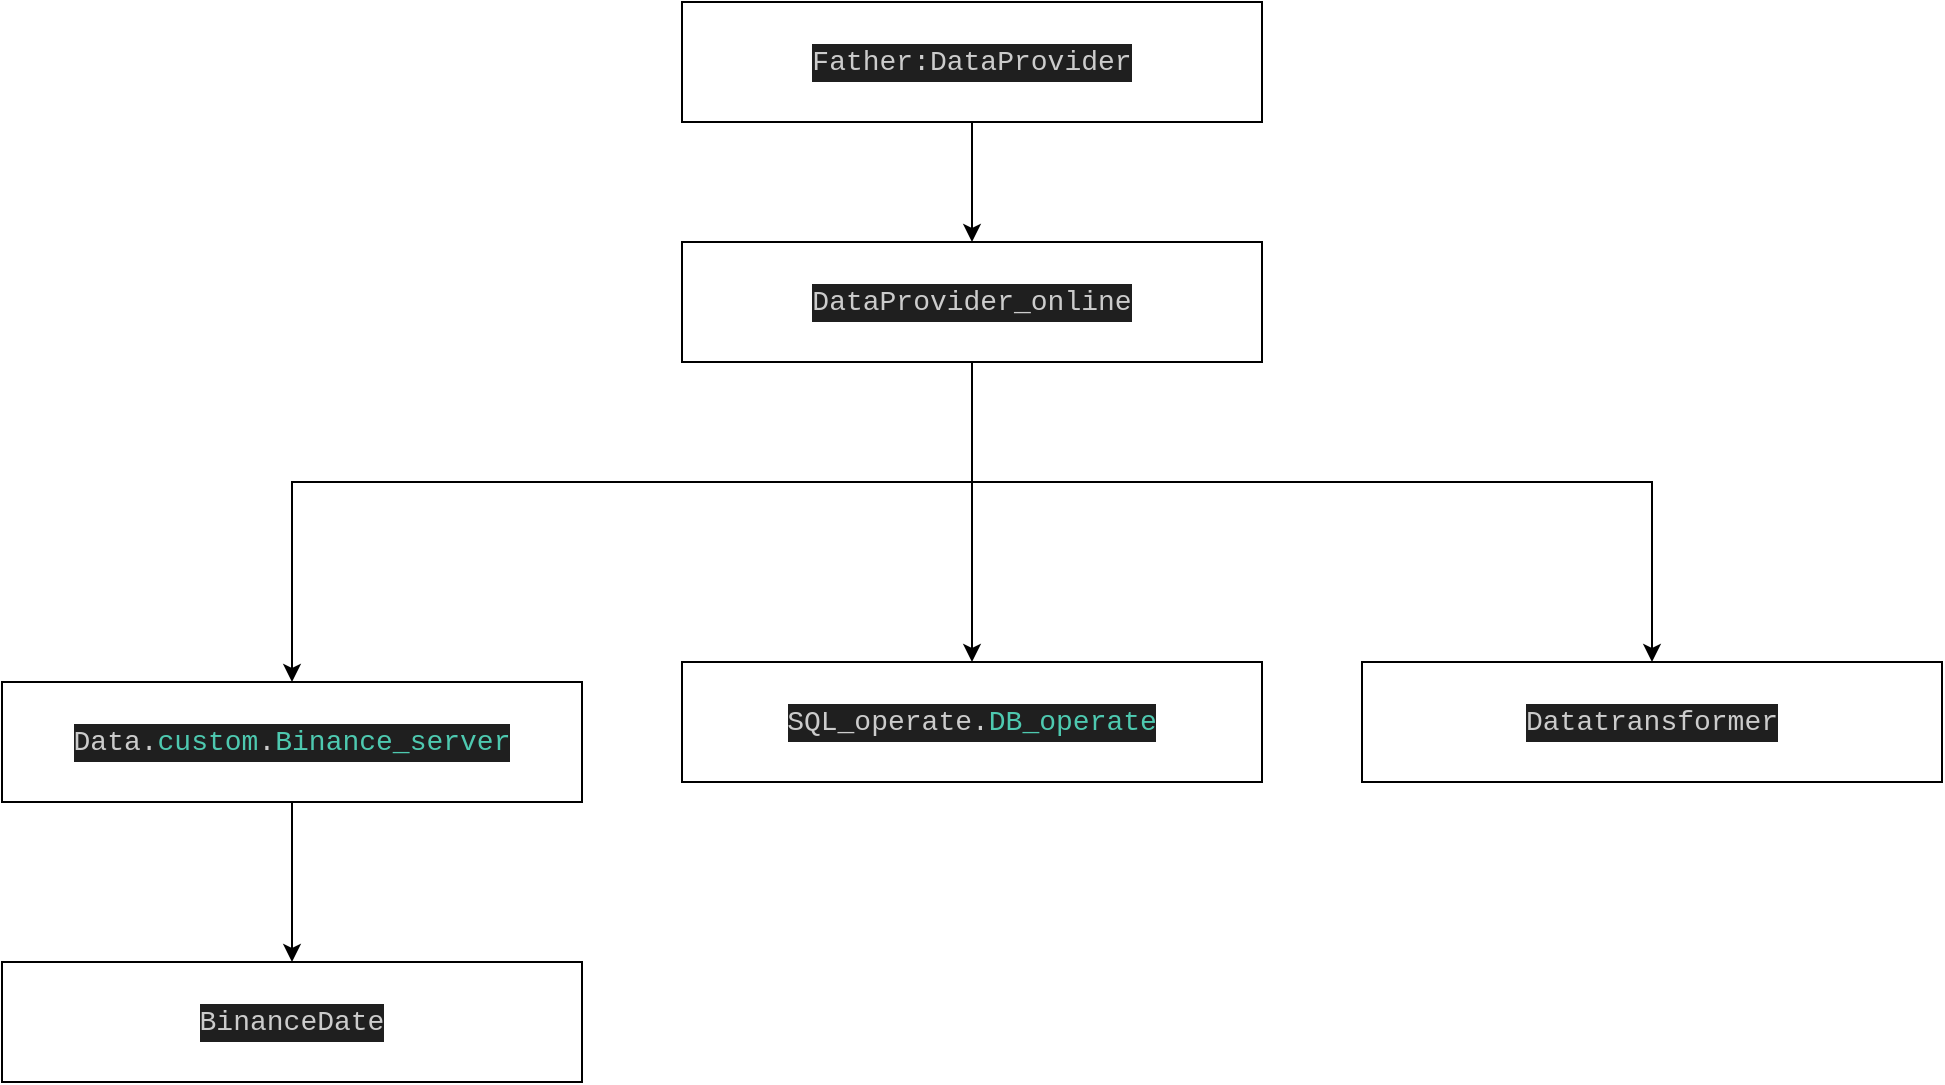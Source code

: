 <mxfile version="21.2.9" type="device">
  <diagram name="第 1 页" id="luMZmVBvZCn-gKmod2Wi">
    <mxGraphModel dx="2261" dy="788" grid="1" gridSize="10" guides="1" tooltips="1" connect="1" arrows="1" fold="1" page="1" pageScale="1" pageWidth="827" pageHeight="1169" math="0" shadow="0">
      <root>
        <mxCell id="0" />
        <mxCell id="1" parent="0" />
        <mxCell id="t5MqxrgyaX5uheQcPYb9-2" value="" style="edgeStyle=orthogonalEdgeStyle;rounded=0;orthogonalLoop=1;jettySize=auto;html=1;" parent="1" source="x7qQuys_Iyx2ELAfLeF6-1" target="t5MqxrgyaX5uheQcPYb9-1" edge="1">
          <mxGeometry relative="1" as="geometry" />
        </mxCell>
        <mxCell id="x7qQuys_Iyx2ELAfLeF6-1" value="&lt;div style=&quot;color: rgb(204, 204, 204); background-color: rgb(31, 31, 31); font-family: Consolas, &amp;quot;Courier New&amp;quot;, monospace; font-size: 14px; line-height: 19px;&quot;&gt;&lt;div style=&quot;line-height: 19px;&quot;&gt;Father:DataProvider&lt;/div&gt;&lt;/div&gt;" style="rounded=0;whiteSpace=wrap;html=1;" parent="1" vertex="1">
          <mxGeometry x="260" y="210" width="290" height="60" as="geometry" />
        </mxCell>
        <mxCell id="YeGRoMZNGMUW2OoXfC3H-44" style="edgeStyle=orthogonalEdgeStyle;rounded=0;orthogonalLoop=1;jettySize=auto;html=1;entryX=0.5;entryY=0;entryDx=0;entryDy=0;" edge="1" parent="1" source="t5MqxrgyaX5uheQcPYb9-1" target="t5MqxrgyaX5uheQcPYb9-3">
          <mxGeometry relative="1" as="geometry">
            <Array as="points">
              <mxPoint x="405" y="450" />
              <mxPoint x="65" y="450" />
            </Array>
          </mxGeometry>
        </mxCell>
        <mxCell id="YeGRoMZNGMUW2OoXfC3H-45" style="edgeStyle=orthogonalEdgeStyle;rounded=0;orthogonalLoop=1;jettySize=auto;html=1;entryX=0.5;entryY=0;entryDx=0;entryDy=0;" edge="1" parent="1" source="t5MqxrgyaX5uheQcPYb9-1" target="t5MqxrgyaX5uheQcPYb9-7">
          <mxGeometry relative="1" as="geometry" />
        </mxCell>
        <mxCell id="YeGRoMZNGMUW2OoXfC3H-47" style="edgeStyle=orthogonalEdgeStyle;rounded=0;orthogonalLoop=1;jettySize=auto;html=1;" edge="1" parent="1" source="t5MqxrgyaX5uheQcPYb9-1" target="t5MqxrgyaX5uheQcPYb9-5">
          <mxGeometry relative="1" as="geometry">
            <Array as="points">
              <mxPoint x="405" y="450" />
              <mxPoint x="745" y="450" />
            </Array>
          </mxGeometry>
        </mxCell>
        <mxCell id="t5MqxrgyaX5uheQcPYb9-1" value="&lt;div style=&quot;color: rgb(204, 204, 204); background-color: rgb(31, 31, 31); font-family: Consolas, &amp;quot;Courier New&amp;quot;, monospace; font-size: 14px; line-height: 19px;&quot;&gt;DataProvider_online&lt;/div&gt;" style="rounded=0;whiteSpace=wrap;html=1;" parent="1" vertex="1">
          <mxGeometry x="260" y="330" width="290" height="60" as="geometry" />
        </mxCell>
        <mxCell id="YeGRoMZNGMUW2OoXfC3H-43" value="" style="edgeStyle=orthogonalEdgeStyle;rounded=0;orthogonalLoop=1;jettySize=auto;html=1;" edge="1" parent="1" source="t5MqxrgyaX5uheQcPYb9-3" target="YeGRoMZNGMUW2OoXfC3H-40">
          <mxGeometry relative="1" as="geometry" />
        </mxCell>
        <mxCell id="t5MqxrgyaX5uheQcPYb9-3" value="&lt;div style=&quot;color: rgb(204, 204, 204); background-color: rgb(31, 31, 31); font-family: Consolas, &amp;quot;Courier New&amp;quot;, monospace; font-size: 14px; line-height: 19px;&quot;&gt;&lt;div style=&quot;line-height: 19px;&quot;&gt;Data.&lt;span style=&quot;color: #4ec9b0;&quot;&gt;custom&lt;/span&gt;.&lt;span style=&quot;color: #4ec9b0;&quot;&gt;Binance_server&lt;/span&gt;&lt;/div&gt;&lt;/div&gt;" style="rounded=0;whiteSpace=wrap;html=1;" parent="1" vertex="1">
          <mxGeometry x="-80" y="550" width="290" height="60" as="geometry" />
        </mxCell>
        <mxCell id="t5MqxrgyaX5uheQcPYb9-5" value="&lt;div style=&quot;color: rgb(204, 204, 204); background-color: rgb(31, 31, 31); font-family: Consolas, &amp;quot;Courier New&amp;quot;, monospace; font-size: 14px; line-height: 19px;&quot;&gt;&lt;div style=&quot;line-height: 19px;&quot;&gt;Datatransformer&lt;/div&gt;&lt;/div&gt;" style="rounded=0;whiteSpace=wrap;html=1;" parent="1" vertex="1">
          <mxGeometry x="600" y="540" width="290" height="60" as="geometry" />
        </mxCell>
        <mxCell id="t5MqxrgyaX5uheQcPYb9-7" value="&lt;div style=&quot;color: rgb(204, 204, 204); background-color: rgb(31, 31, 31); font-family: Consolas, &amp;quot;Courier New&amp;quot;, monospace; font-size: 14px; line-height: 19px;&quot;&gt;&lt;div style=&quot;line-height: 19px;&quot;&gt;SQL_operate.&lt;span style=&quot;color: #4ec9b0;&quot;&gt;DB_operate&lt;/span&gt;&lt;/div&gt;&lt;/div&gt;" style="rounded=0;whiteSpace=wrap;html=1;" parent="1" vertex="1">
          <mxGeometry x="260" y="540" width="290" height="60" as="geometry" />
        </mxCell>
        <mxCell id="YeGRoMZNGMUW2OoXfC3H-40" value="&lt;div style=&quot;color: rgb(204, 204, 204); background-color: rgb(31, 31, 31); font-family: Consolas, &amp;quot;Courier New&amp;quot;, monospace; font-size: 14px; line-height: 19px;&quot;&gt;&lt;div style=&quot;line-height: 19px;&quot;&gt;&lt;div style=&quot;line-height: 19px;&quot;&gt;BinanceDate&lt;/div&gt;&lt;/div&gt;&lt;/div&gt;" style="rounded=0;whiteSpace=wrap;html=1;" vertex="1" parent="1">
          <mxGeometry x="-80" y="690" width="290" height="60" as="geometry" />
        </mxCell>
      </root>
    </mxGraphModel>
  </diagram>
</mxfile>

